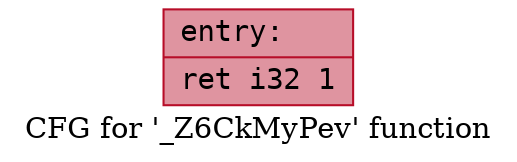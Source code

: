 digraph "CFG for '_Z6CkMyPev' function" {
	label="CFG for '_Z6CkMyPev' function";

	Node0x5634d8729270 [shape=record,color="#b70d28ff", style=filled, fillcolor="#b70d2870" fontname="Courier",label="{entry:\l|  ret i32 1\l}"];
}
